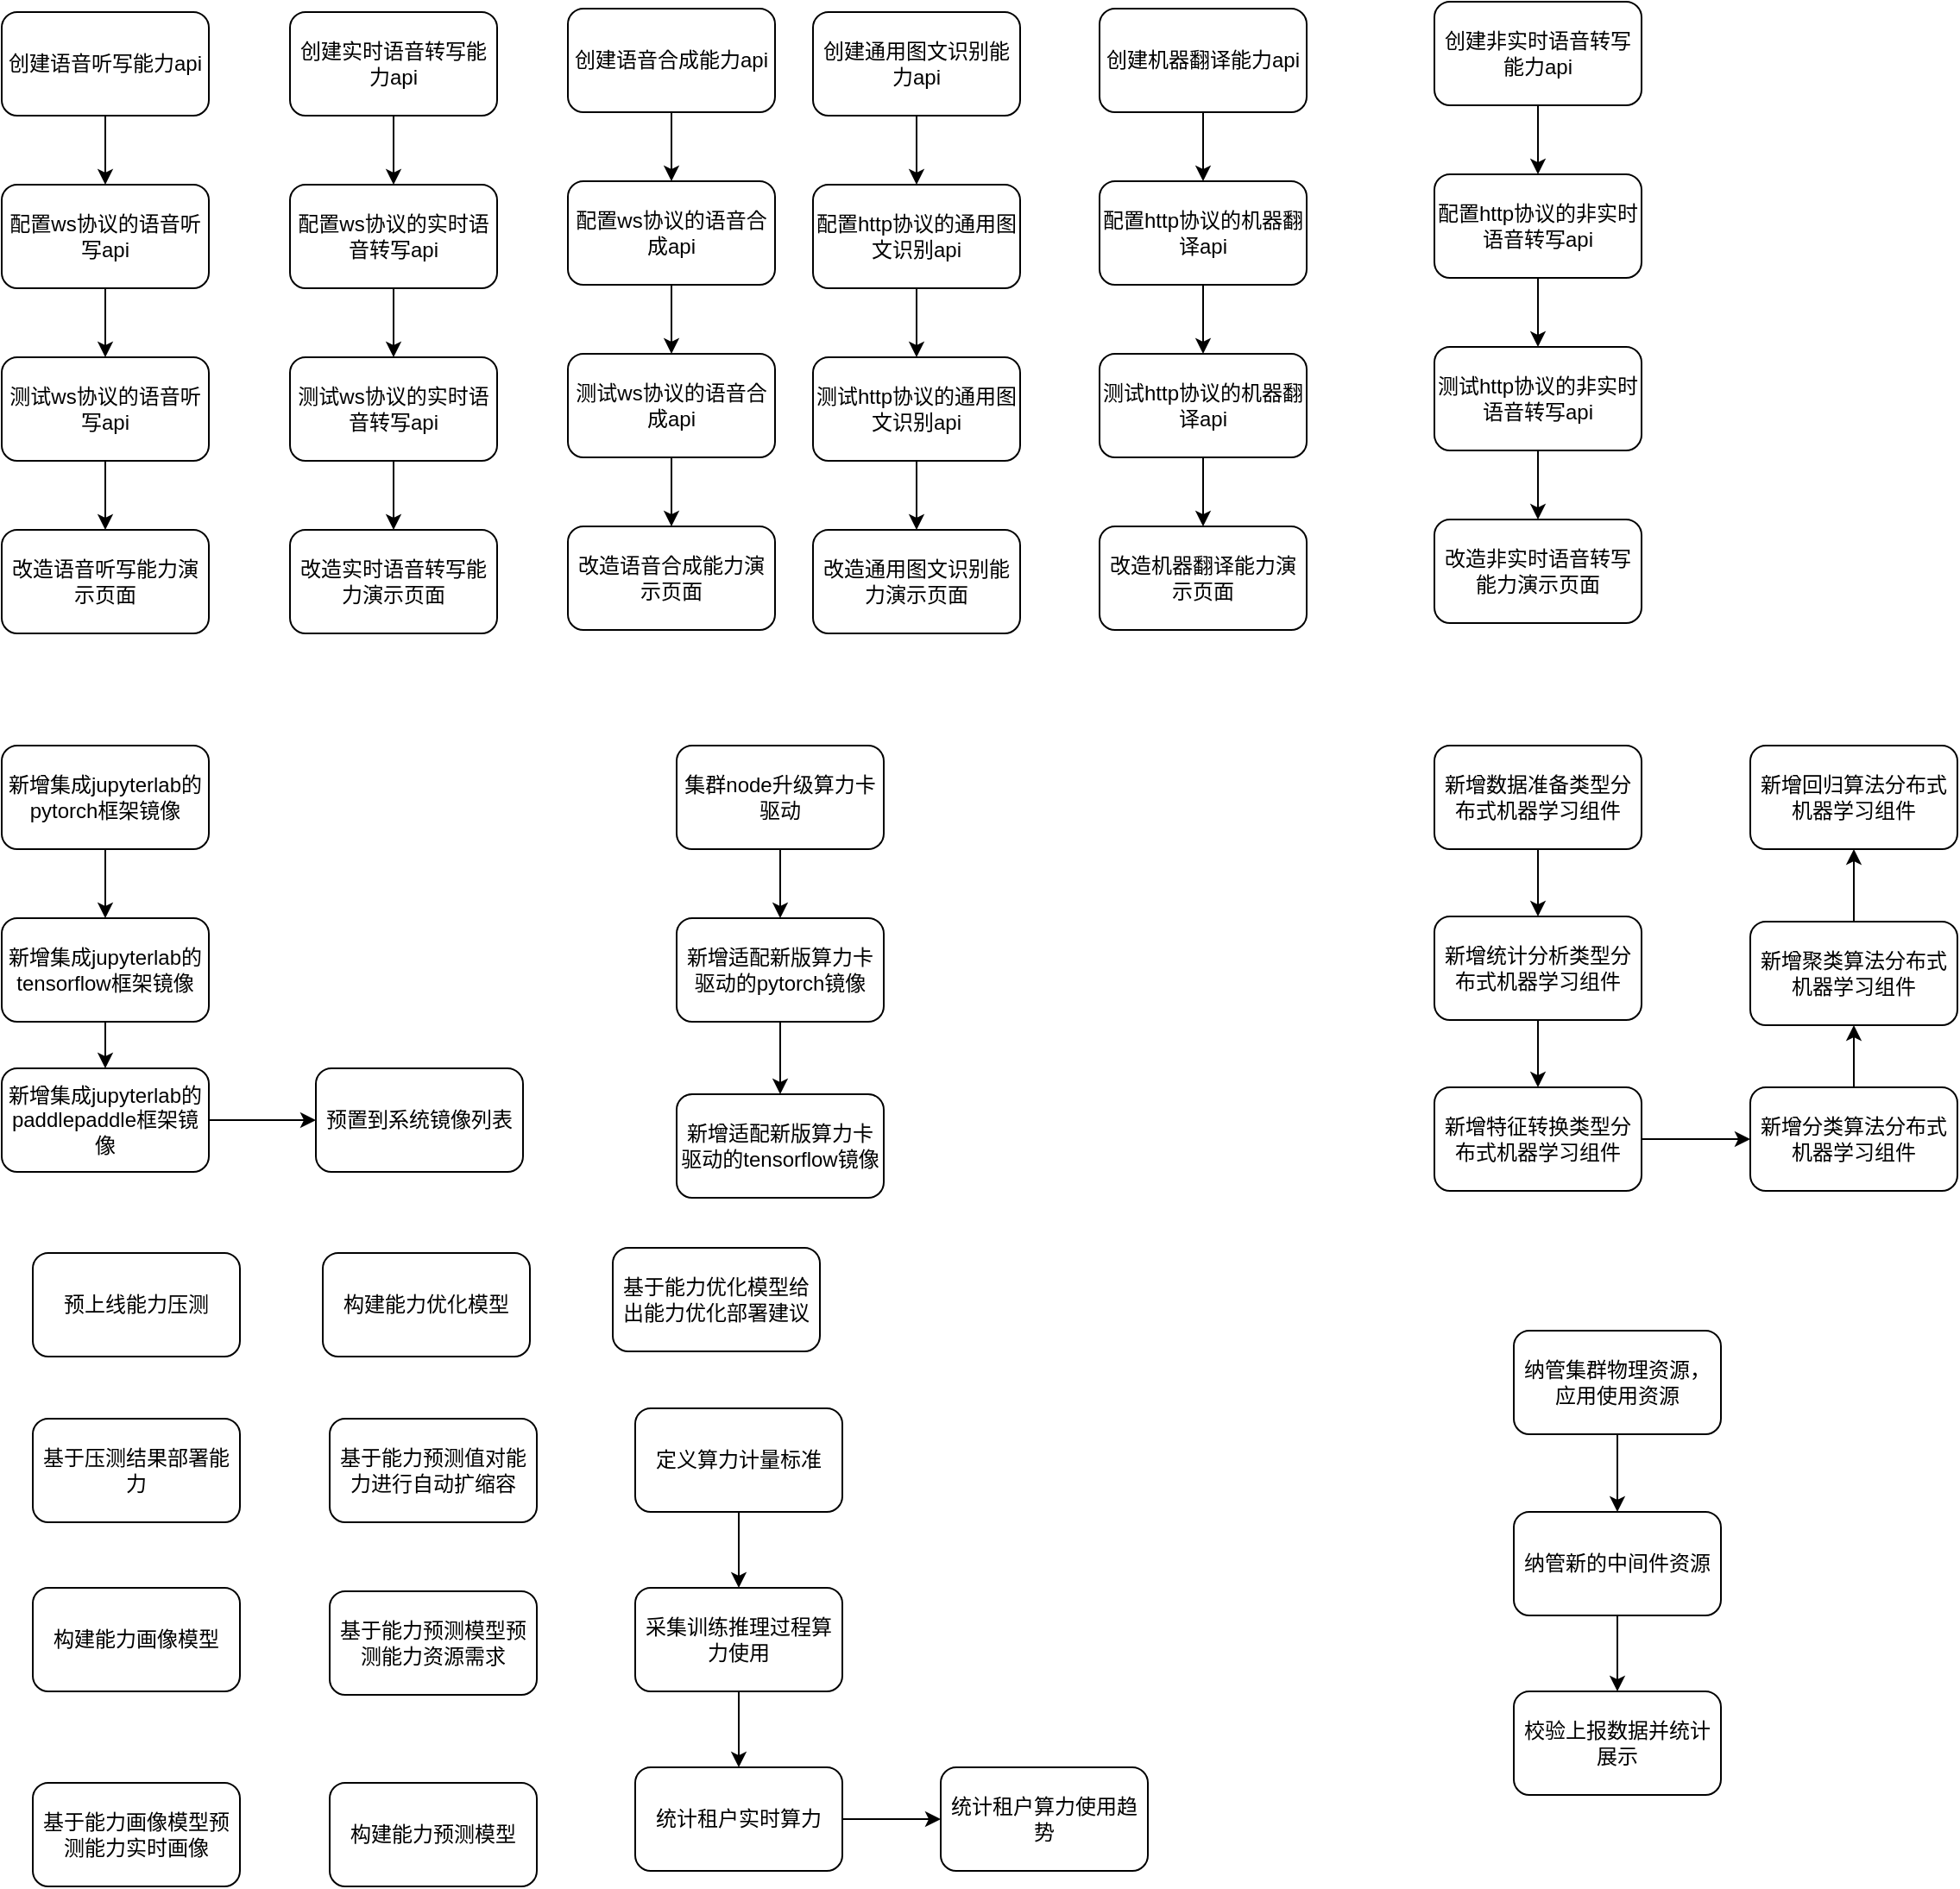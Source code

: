 <mxfile version="20.6.0" type="github">
  <diagram id="pmFFMw0CXSncJ6qstrio" name="第 1 页">
    <mxGraphModel dx="1038" dy="556" grid="0" gridSize="10" guides="1" tooltips="1" connect="1" arrows="1" fold="1" page="1" pageScale="1" pageWidth="827" pageHeight="1169" math="0" shadow="0">
      <root>
        <mxCell id="0" />
        <mxCell id="1" parent="0" />
        <mxCell id="fL5Yh4GL1NtFQYnabmQl-5" style="edgeStyle=orthogonalEdgeStyle;rounded=0;orthogonalLoop=1;jettySize=auto;html=1;entryX=0.5;entryY=0;entryDx=0;entryDy=0;" parent="1" source="fL5Yh4GL1NtFQYnabmQl-1" target="fL5Yh4GL1NtFQYnabmQl-2" edge="1">
          <mxGeometry relative="1" as="geometry" />
        </mxCell>
        <mxCell id="fL5Yh4GL1NtFQYnabmQl-1" value="创建语音听写能力api" style="rounded=1;whiteSpace=wrap;html=1;" parent="1" vertex="1">
          <mxGeometry x="40" y="60" width="120" height="60" as="geometry" />
        </mxCell>
        <mxCell id="fL5Yh4GL1NtFQYnabmQl-6" style="edgeStyle=orthogonalEdgeStyle;rounded=0;orthogonalLoop=1;jettySize=auto;html=1;entryX=0.5;entryY=0;entryDx=0;entryDy=0;" parent="1" source="fL5Yh4GL1NtFQYnabmQl-2" target="fL5Yh4GL1NtFQYnabmQl-3" edge="1">
          <mxGeometry relative="1" as="geometry" />
        </mxCell>
        <mxCell id="fL5Yh4GL1NtFQYnabmQl-2" value="配置ws协议的语音听写api" style="rounded=1;whiteSpace=wrap;html=1;" parent="1" vertex="1">
          <mxGeometry x="40" y="160" width="120" height="60" as="geometry" />
        </mxCell>
        <mxCell id="fL5Yh4GL1NtFQYnabmQl-7" style="edgeStyle=orthogonalEdgeStyle;rounded=0;orthogonalLoop=1;jettySize=auto;html=1;entryX=0.5;entryY=0;entryDx=0;entryDy=0;" parent="1" source="fL5Yh4GL1NtFQYnabmQl-3" target="fL5Yh4GL1NtFQYnabmQl-4" edge="1">
          <mxGeometry relative="1" as="geometry" />
        </mxCell>
        <mxCell id="fL5Yh4GL1NtFQYnabmQl-3" value="测试ws协议的语音听写api" style="rounded=1;whiteSpace=wrap;html=1;" parent="1" vertex="1">
          <mxGeometry x="40" y="260" width="120" height="60" as="geometry" />
        </mxCell>
        <mxCell id="fL5Yh4GL1NtFQYnabmQl-4" value="改造语音听写能力演示页面" style="rounded=1;whiteSpace=wrap;html=1;" parent="1" vertex="1">
          <mxGeometry x="40" y="360" width="120" height="60" as="geometry" />
        </mxCell>
        <mxCell id="fL5Yh4GL1NtFQYnabmQl-8" style="edgeStyle=orthogonalEdgeStyle;rounded=0;orthogonalLoop=1;jettySize=auto;html=1;entryX=0.5;entryY=0;entryDx=0;entryDy=0;" parent="1" source="fL5Yh4GL1NtFQYnabmQl-9" target="fL5Yh4GL1NtFQYnabmQl-11" edge="1">
          <mxGeometry relative="1" as="geometry" />
        </mxCell>
        <mxCell id="fL5Yh4GL1NtFQYnabmQl-9" value="创建实时语音转写能力api" style="rounded=1;whiteSpace=wrap;html=1;" parent="1" vertex="1">
          <mxGeometry x="207" y="60" width="120" height="60" as="geometry" />
        </mxCell>
        <mxCell id="fL5Yh4GL1NtFQYnabmQl-10" style="edgeStyle=orthogonalEdgeStyle;rounded=0;orthogonalLoop=1;jettySize=auto;html=1;entryX=0.5;entryY=0;entryDx=0;entryDy=0;" parent="1" source="fL5Yh4GL1NtFQYnabmQl-11" target="fL5Yh4GL1NtFQYnabmQl-13" edge="1">
          <mxGeometry relative="1" as="geometry" />
        </mxCell>
        <mxCell id="fL5Yh4GL1NtFQYnabmQl-11" value="配置ws协议的实时语音转写api" style="rounded=1;whiteSpace=wrap;html=1;" parent="1" vertex="1">
          <mxGeometry x="207" y="160" width="120" height="60" as="geometry" />
        </mxCell>
        <mxCell id="fL5Yh4GL1NtFQYnabmQl-12" style="edgeStyle=orthogonalEdgeStyle;rounded=0;orthogonalLoop=1;jettySize=auto;html=1;entryX=0.5;entryY=0;entryDx=0;entryDy=0;" parent="1" source="fL5Yh4GL1NtFQYnabmQl-13" target="fL5Yh4GL1NtFQYnabmQl-14" edge="1">
          <mxGeometry relative="1" as="geometry" />
        </mxCell>
        <mxCell id="fL5Yh4GL1NtFQYnabmQl-13" value="测试ws协议的实时语音转写api" style="rounded=1;whiteSpace=wrap;html=1;" parent="1" vertex="1">
          <mxGeometry x="207" y="260" width="120" height="60" as="geometry" />
        </mxCell>
        <mxCell id="fL5Yh4GL1NtFQYnabmQl-14" value="改造实时语音转写能力演示页面" style="rounded=1;whiteSpace=wrap;html=1;" parent="1" vertex="1">
          <mxGeometry x="207" y="360" width="120" height="60" as="geometry" />
        </mxCell>
        <mxCell id="fL5Yh4GL1NtFQYnabmQl-15" style="edgeStyle=orthogonalEdgeStyle;rounded=0;orthogonalLoop=1;jettySize=auto;html=1;entryX=0.5;entryY=0;entryDx=0;entryDy=0;" parent="1" source="fL5Yh4GL1NtFQYnabmQl-16" target="fL5Yh4GL1NtFQYnabmQl-18" edge="1">
          <mxGeometry relative="1" as="geometry" />
        </mxCell>
        <mxCell id="fL5Yh4GL1NtFQYnabmQl-16" value="创建通用图文识别能力api" style="rounded=1;whiteSpace=wrap;html=1;" parent="1" vertex="1">
          <mxGeometry x="510" y="60" width="120" height="60" as="geometry" />
        </mxCell>
        <mxCell id="fL5Yh4GL1NtFQYnabmQl-17" style="edgeStyle=orthogonalEdgeStyle;rounded=0;orthogonalLoop=1;jettySize=auto;html=1;entryX=0.5;entryY=0;entryDx=0;entryDy=0;" parent="1" source="fL5Yh4GL1NtFQYnabmQl-18" target="fL5Yh4GL1NtFQYnabmQl-20" edge="1">
          <mxGeometry relative="1" as="geometry" />
        </mxCell>
        <mxCell id="fL5Yh4GL1NtFQYnabmQl-18" value="配置http协议的通用图文识别api" style="rounded=1;whiteSpace=wrap;html=1;" parent="1" vertex="1">
          <mxGeometry x="510" y="160" width="120" height="60" as="geometry" />
        </mxCell>
        <mxCell id="fL5Yh4GL1NtFQYnabmQl-19" style="edgeStyle=orthogonalEdgeStyle;rounded=0;orthogonalLoop=1;jettySize=auto;html=1;entryX=0.5;entryY=0;entryDx=0;entryDy=0;" parent="1" source="fL5Yh4GL1NtFQYnabmQl-20" target="fL5Yh4GL1NtFQYnabmQl-21" edge="1">
          <mxGeometry relative="1" as="geometry" />
        </mxCell>
        <mxCell id="fL5Yh4GL1NtFQYnabmQl-20" value="测试http协议的通用图文识别api" style="rounded=1;whiteSpace=wrap;html=1;" parent="1" vertex="1">
          <mxGeometry x="510" y="260" width="120" height="60" as="geometry" />
        </mxCell>
        <mxCell id="fL5Yh4GL1NtFQYnabmQl-21" value="改造通用图文识别能力演示页面" style="rounded=1;whiteSpace=wrap;html=1;" parent="1" vertex="1">
          <mxGeometry x="510" y="360" width="120" height="60" as="geometry" />
        </mxCell>
        <mxCell id="fL5Yh4GL1NtFQYnabmQl-22" style="edgeStyle=orthogonalEdgeStyle;rounded=0;orthogonalLoop=1;jettySize=auto;html=1;entryX=0.5;entryY=0;entryDx=0;entryDy=0;" parent="1" source="fL5Yh4GL1NtFQYnabmQl-23" target="fL5Yh4GL1NtFQYnabmQl-25" edge="1">
          <mxGeometry relative="1" as="geometry" />
        </mxCell>
        <mxCell id="fL5Yh4GL1NtFQYnabmQl-23" value="创建语音合成能力api" style="rounded=1;whiteSpace=wrap;html=1;" parent="1" vertex="1">
          <mxGeometry x="368" y="58" width="120" height="60" as="geometry" />
        </mxCell>
        <mxCell id="fL5Yh4GL1NtFQYnabmQl-24" style="edgeStyle=orthogonalEdgeStyle;rounded=0;orthogonalLoop=1;jettySize=auto;html=1;entryX=0.5;entryY=0;entryDx=0;entryDy=0;" parent="1" source="fL5Yh4GL1NtFQYnabmQl-25" target="fL5Yh4GL1NtFQYnabmQl-27" edge="1">
          <mxGeometry relative="1" as="geometry" />
        </mxCell>
        <mxCell id="fL5Yh4GL1NtFQYnabmQl-25" value="配置ws协议的语音合成api" style="rounded=1;whiteSpace=wrap;html=1;" parent="1" vertex="1">
          <mxGeometry x="368" y="158" width="120" height="60" as="geometry" />
        </mxCell>
        <mxCell id="fL5Yh4GL1NtFQYnabmQl-26" style="edgeStyle=orthogonalEdgeStyle;rounded=0;orthogonalLoop=1;jettySize=auto;html=1;entryX=0.5;entryY=0;entryDx=0;entryDy=0;" parent="1" source="fL5Yh4GL1NtFQYnabmQl-27" target="fL5Yh4GL1NtFQYnabmQl-28" edge="1">
          <mxGeometry relative="1" as="geometry" />
        </mxCell>
        <mxCell id="fL5Yh4GL1NtFQYnabmQl-27" value="测试ws协议的语音合成api" style="rounded=1;whiteSpace=wrap;html=1;" parent="1" vertex="1">
          <mxGeometry x="368" y="258" width="120" height="60" as="geometry" />
        </mxCell>
        <mxCell id="fL5Yh4GL1NtFQYnabmQl-28" value="改造语音合成能力演示页面" style="rounded=1;whiteSpace=wrap;html=1;" parent="1" vertex="1">
          <mxGeometry x="368" y="358" width="120" height="60" as="geometry" />
        </mxCell>
        <mxCell id="fL5Yh4GL1NtFQYnabmQl-29" style="edgeStyle=orthogonalEdgeStyle;rounded=0;orthogonalLoop=1;jettySize=auto;html=1;entryX=0.5;entryY=0;entryDx=0;entryDy=0;" parent="1" source="fL5Yh4GL1NtFQYnabmQl-30" target="fL5Yh4GL1NtFQYnabmQl-32" edge="1">
          <mxGeometry relative="1" as="geometry" />
        </mxCell>
        <mxCell id="fL5Yh4GL1NtFQYnabmQl-30" value="创建机器翻译能力api" style="rounded=1;whiteSpace=wrap;html=1;" parent="1" vertex="1">
          <mxGeometry x="676" y="58" width="120" height="60" as="geometry" />
        </mxCell>
        <mxCell id="fL5Yh4GL1NtFQYnabmQl-31" style="edgeStyle=orthogonalEdgeStyle;rounded=0;orthogonalLoop=1;jettySize=auto;html=1;entryX=0.5;entryY=0;entryDx=0;entryDy=0;" parent="1" source="fL5Yh4GL1NtFQYnabmQl-32" target="fL5Yh4GL1NtFQYnabmQl-34" edge="1">
          <mxGeometry relative="1" as="geometry" />
        </mxCell>
        <mxCell id="fL5Yh4GL1NtFQYnabmQl-32" value="配置http协议的机器翻译api" style="rounded=1;whiteSpace=wrap;html=1;" parent="1" vertex="1">
          <mxGeometry x="676" y="158" width="120" height="60" as="geometry" />
        </mxCell>
        <mxCell id="fL5Yh4GL1NtFQYnabmQl-33" style="edgeStyle=orthogonalEdgeStyle;rounded=0;orthogonalLoop=1;jettySize=auto;html=1;entryX=0.5;entryY=0;entryDx=0;entryDy=0;" parent="1" source="fL5Yh4GL1NtFQYnabmQl-34" target="fL5Yh4GL1NtFQYnabmQl-35" edge="1">
          <mxGeometry relative="1" as="geometry" />
        </mxCell>
        <mxCell id="fL5Yh4GL1NtFQYnabmQl-34" value="测试http协议的机器翻译api" style="rounded=1;whiteSpace=wrap;html=1;" parent="1" vertex="1">
          <mxGeometry x="676" y="258" width="120" height="60" as="geometry" />
        </mxCell>
        <mxCell id="fL5Yh4GL1NtFQYnabmQl-35" value="改造机器翻译能力演示页面" style="rounded=1;whiteSpace=wrap;html=1;" parent="1" vertex="1">
          <mxGeometry x="676" y="358" width="120" height="60" as="geometry" />
        </mxCell>
        <mxCell id="fL5Yh4GL1NtFQYnabmQl-36" style="edgeStyle=orthogonalEdgeStyle;rounded=0;orthogonalLoop=1;jettySize=auto;html=1;entryX=0.5;entryY=0;entryDx=0;entryDy=0;" parent="1" source="fL5Yh4GL1NtFQYnabmQl-37" target="fL5Yh4GL1NtFQYnabmQl-39" edge="1">
          <mxGeometry relative="1" as="geometry" />
        </mxCell>
        <mxCell id="fL5Yh4GL1NtFQYnabmQl-37" value="创建非实时语音转写能力api" style="rounded=1;whiteSpace=wrap;html=1;" parent="1" vertex="1">
          <mxGeometry x="870" y="54" width="120" height="60" as="geometry" />
        </mxCell>
        <mxCell id="fL5Yh4GL1NtFQYnabmQl-38" style="edgeStyle=orthogonalEdgeStyle;rounded=0;orthogonalLoop=1;jettySize=auto;html=1;entryX=0.5;entryY=0;entryDx=0;entryDy=0;" parent="1" source="fL5Yh4GL1NtFQYnabmQl-39" target="fL5Yh4GL1NtFQYnabmQl-41" edge="1">
          <mxGeometry relative="1" as="geometry" />
        </mxCell>
        <mxCell id="fL5Yh4GL1NtFQYnabmQl-39" value="配置http协议的非实时语音转写api" style="rounded=1;whiteSpace=wrap;html=1;" parent="1" vertex="1">
          <mxGeometry x="870" y="154" width="120" height="60" as="geometry" />
        </mxCell>
        <mxCell id="fL5Yh4GL1NtFQYnabmQl-40" style="edgeStyle=orthogonalEdgeStyle;rounded=0;orthogonalLoop=1;jettySize=auto;html=1;entryX=0.5;entryY=0;entryDx=0;entryDy=0;" parent="1" source="fL5Yh4GL1NtFQYnabmQl-41" target="fL5Yh4GL1NtFQYnabmQl-42" edge="1">
          <mxGeometry relative="1" as="geometry" />
        </mxCell>
        <mxCell id="fL5Yh4GL1NtFQYnabmQl-41" value="测试http协议的非实时语音转写api" style="rounded=1;whiteSpace=wrap;html=1;" parent="1" vertex="1">
          <mxGeometry x="870" y="254" width="120" height="60" as="geometry" />
        </mxCell>
        <mxCell id="fL5Yh4GL1NtFQYnabmQl-42" value="改造非实时语音转写能力演示页面" style="rounded=1;whiteSpace=wrap;html=1;" parent="1" vertex="1">
          <mxGeometry x="870" y="354" width="120" height="60" as="geometry" />
        </mxCell>
        <mxCell id="fL5Yh4GL1NtFQYnabmQl-46" style="edgeStyle=orthogonalEdgeStyle;rounded=0;orthogonalLoop=1;jettySize=auto;html=1;entryX=0.5;entryY=0;entryDx=0;entryDy=0;" parent="1" source="fL5Yh4GL1NtFQYnabmQl-43" target="fL5Yh4GL1NtFQYnabmQl-44" edge="1">
          <mxGeometry relative="1" as="geometry" />
        </mxCell>
        <mxCell id="fL5Yh4GL1NtFQYnabmQl-43" value="新增集成jupyterlab的pytorch框架镜像" style="rounded=1;whiteSpace=wrap;html=1;" parent="1" vertex="1">
          <mxGeometry x="40" y="485" width="120" height="60" as="geometry" />
        </mxCell>
        <mxCell id="fL5Yh4GL1NtFQYnabmQl-47" style="edgeStyle=orthogonalEdgeStyle;rounded=0;orthogonalLoop=1;jettySize=auto;html=1;" parent="1" source="fL5Yh4GL1NtFQYnabmQl-44" target="fL5Yh4GL1NtFQYnabmQl-45" edge="1">
          <mxGeometry relative="1" as="geometry" />
        </mxCell>
        <mxCell id="fL5Yh4GL1NtFQYnabmQl-44" value="新增集成jupyterlab的tensorflow框架镜像" style="rounded=1;whiteSpace=wrap;html=1;" parent="1" vertex="1">
          <mxGeometry x="40" y="585" width="120" height="60" as="geometry" />
        </mxCell>
        <mxCell id="fL5Yh4GL1NtFQYnabmQl-49" value="" style="edgeStyle=orthogonalEdgeStyle;rounded=0;orthogonalLoop=1;jettySize=auto;html=1;" parent="1" source="fL5Yh4GL1NtFQYnabmQl-45" target="fL5Yh4GL1NtFQYnabmQl-48" edge="1">
          <mxGeometry relative="1" as="geometry" />
        </mxCell>
        <mxCell id="fL5Yh4GL1NtFQYnabmQl-45" value="新增集成jupyterlab的paddlepaddle框架镜像" style="rounded=1;whiteSpace=wrap;html=1;" parent="1" vertex="1">
          <mxGeometry x="40" y="672" width="120" height="60" as="geometry" />
        </mxCell>
        <mxCell id="fL5Yh4GL1NtFQYnabmQl-48" value="预置到系统镜像列表" style="whiteSpace=wrap;html=1;rounded=1;" parent="1" vertex="1">
          <mxGeometry x="222" y="672" width="120" height="60" as="geometry" />
        </mxCell>
        <mxCell id="fL5Yh4GL1NtFQYnabmQl-52" style="edgeStyle=orthogonalEdgeStyle;rounded=0;orthogonalLoop=1;jettySize=auto;html=1;" parent="1" source="fL5Yh4GL1NtFQYnabmQl-50" target="fL5Yh4GL1NtFQYnabmQl-51" edge="1">
          <mxGeometry relative="1" as="geometry" />
        </mxCell>
        <mxCell id="fL5Yh4GL1NtFQYnabmQl-50" value="集群node升级算力卡驱动" style="rounded=1;whiteSpace=wrap;html=1;" parent="1" vertex="1">
          <mxGeometry x="431" y="485" width="120" height="60" as="geometry" />
        </mxCell>
        <mxCell id="fL5Yh4GL1NtFQYnabmQl-55" value="" style="edgeStyle=orthogonalEdgeStyle;rounded=0;orthogonalLoop=1;jettySize=auto;html=1;" parent="1" source="fL5Yh4GL1NtFQYnabmQl-51" target="fL5Yh4GL1NtFQYnabmQl-54" edge="1">
          <mxGeometry relative="1" as="geometry" />
        </mxCell>
        <mxCell id="fL5Yh4GL1NtFQYnabmQl-51" value="新增适配新版算力卡驱动的pytorch镜像" style="whiteSpace=wrap;html=1;rounded=1;" parent="1" vertex="1">
          <mxGeometry x="431" y="585" width="120" height="60" as="geometry" />
        </mxCell>
        <mxCell id="fL5Yh4GL1NtFQYnabmQl-54" value="新增适配新版算力卡驱动的tensorflow镜像" style="whiteSpace=wrap;html=1;rounded=1;" parent="1" vertex="1">
          <mxGeometry x="431" y="687" width="120" height="60" as="geometry" />
        </mxCell>
        <mxCell id="fL5Yh4GL1NtFQYnabmQl-66" style="edgeStyle=orthogonalEdgeStyle;rounded=0;orthogonalLoop=1;jettySize=auto;html=1;entryX=0.5;entryY=0;entryDx=0;entryDy=0;" parent="1" source="fL5Yh4GL1NtFQYnabmQl-56" target="fL5Yh4GL1NtFQYnabmQl-57" edge="1">
          <mxGeometry relative="1" as="geometry" />
        </mxCell>
        <mxCell id="fL5Yh4GL1NtFQYnabmQl-56" value="新增数据准备类型分布式机器学习组件" style="rounded=1;whiteSpace=wrap;html=1;" parent="1" vertex="1">
          <mxGeometry x="870" y="485" width="120" height="60" as="geometry" />
        </mxCell>
        <mxCell id="fL5Yh4GL1NtFQYnabmQl-59" value="" style="edgeStyle=orthogonalEdgeStyle;rounded=0;orthogonalLoop=1;jettySize=auto;html=1;" parent="1" source="fL5Yh4GL1NtFQYnabmQl-57" target="fL5Yh4GL1NtFQYnabmQl-58" edge="1">
          <mxGeometry relative="1" as="geometry" />
        </mxCell>
        <mxCell id="fL5Yh4GL1NtFQYnabmQl-57" value="新增统计分析类型分布式机器学习组件" style="whiteSpace=wrap;html=1;rounded=1;" parent="1" vertex="1">
          <mxGeometry x="870" y="584" width="120" height="60" as="geometry" />
        </mxCell>
        <mxCell id="fL5Yh4GL1NtFQYnabmQl-61" value="" style="edgeStyle=orthogonalEdgeStyle;rounded=0;orthogonalLoop=1;jettySize=auto;html=1;" parent="1" source="fL5Yh4GL1NtFQYnabmQl-58" target="fL5Yh4GL1NtFQYnabmQl-60" edge="1">
          <mxGeometry relative="1" as="geometry" />
        </mxCell>
        <mxCell id="fL5Yh4GL1NtFQYnabmQl-58" value="新增特征转换类型分布式机器学习组件" style="whiteSpace=wrap;html=1;rounded=1;" parent="1" vertex="1">
          <mxGeometry x="870" y="683" width="120" height="60" as="geometry" />
        </mxCell>
        <mxCell id="fL5Yh4GL1NtFQYnabmQl-63" value="" style="edgeStyle=orthogonalEdgeStyle;rounded=0;orthogonalLoop=1;jettySize=auto;html=1;" parent="1" source="fL5Yh4GL1NtFQYnabmQl-60" target="fL5Yh4GL1NtFQYnabmQl-62" edge="1">
          <mxGeometry relative="1" as="geometry" />
        </mxCell>
        <mxCell id="fL5Yh4GL1NtFQYnabmQl-60" value="新增分类算法分布式机器学习组件" style="whiteSpace=wrap;html=1;rounded=1;" parent="1" vertex="1">
          <mxGeometry x="1053" y="683" width="120" height="60" as="geometry" />
        </mxCell>
        <mxCell id="fL5Yh4GL1NtFQYnabmQl-65" value="" style="edgeStyle=orthogonalEdgeStyle;rounded=0;orthogonalLoop=1;jettySize=auto;html=1;" parent="1" source="fL5Yh4GL1NtFQYnabmQl-62" target="fL5Yh4GL1NtFQYnabmQl-64" edge="1">
          <mxGeometry relative="1" as="geometry" />
        </mxCell>
        <mxCell id="fL5Yh4GL1NtFQYnabmQl-62" value="新增聚类算法分布式机器学习组件" style="whiteSpace=wrap;html=1;rounded=1;" parent="1" vertex="1">
          <mxGeometry x="1053" y="587" width="120" height="60" as="geometry" />
        </mxCell>
        <mxCell id="fL5Yh4GL1NtFQYnabmQl-64" value="新增回归算法分布式机器学习组件" style="whiteSpace=wrap;html=1;rounded=1;" parent="1" vertex="1">
          <mxGeometry x="1053" y="485" width="120" height="60" as="geometry" />
        </mxCell>
        <mxCell id="fL5Yh4GL1NtFQYnabmQl-67" value="预上线能力压测" style="rounded=1;whiteSpace=wrap;html=1;" parent="1" vertex="1">
          <mxGeometry x="58" y="779" width="120" height="60" as="geometry" />
        </mxCell>
        <mxCell id="fL5Yh4GL1NtFQYnabmQl-68" value="基于压测结果部署能力" style="rounded=1;whiteSpace=wrap;html=1;" parent="1" vertex="1">
          <mxGeometry x="58" y="875" width="120" height="60" as="geometry" />
        </mxCell>
        <mxCell id="fL5Yh4GL1NtFQYnabmQl-69" value="构建能力画像模型" style="rounded=1;whiteSpace=wrap;html=1;" parent="1" vertex="1">
          <mxGeometry x="58" y="973" width="120" height="60" as="geometry" />
        </mxCell>
        <mxCell id="fL5Yh4GL1NtFQYnabmQl-70" value="构建能力预测模型" style="rounded=1;whiteSpace=wrap;html=1;" parent="1" vertex="1">
          <mxGeometry x="230" y="1086" width="120" height="60" as="geometry" />
        </mxCell>
        <mxCell id="fL5Yh4GL1NtFQYnabmQl-71" value="基于能力画像模型预测能力实时画像" style="rounded=1;whiteSpace=wrap;html=1;" parent="1" vertex="1">
          <mxGeometry x="58" y="1086" width="120" height="60" as="geometry" />
        </mxCell>
        <mxCell id="fL5Yh4GL1NtFQYnabmQl-72" value="基于能力预测模型预测能力资源需求" style="rounded=1;whiteSpace=wrap;html=1;" parent="1" vertex="1">
          <mxGeometry x="230" y="975" width="120" height="60" as="geometry" />
        </mxCell>
        <mxCell id="fL5Yh4GL1NtFQYnabmQl-73" value="基于能力预测值对能力进行自动扩缩容" style="rounded=1;whiteSpace=wrap;html=1;" parent="1" vertex="1">
          <mxGeometry x="230" y="875" width="120" height="60" as="geometry" />
        </mxCell>
        <mxCell id="fL5Yh4GL1NtFQYnabmQl-74" value="构建能力优化模型" style="rounded=1;whiteSpace=wrap;html=1;" parent="1" vertex="1">
          <mxGeometry x="226" y="779" width="120" height="60" as="geometry" />
        </mxCell>
        <mxCell id="fL5Yh4GL1NtFQYnabmQl-75" value="基于能力优化模型给出能力优化部署建议" style="rounded=1;whiteSpace=wrap;html=1;" parent="1" vertex="1">
          <mxGeometry x="394" y="776" width="120" height="60" as="geometry" />
        </mxCell>
        <mxCell id="6oHkwWjcjdLw82aPovhM-3" value="" style="edgeStyle=orthogonalEdgeStyle;rounded=0;orthogonalLoop=1;jettySize=auto;html=1;" parent="1" source="6oHkwWjcjdLw82aPovhM-1" target="6oHkwWjcjdLw82aPovhM-2" edge="1">
          <mxGeometry relative="1" as="geometry" />
        </mxCell>
        <mxCell id="6oHkwWjcjdLw82aPovhM-1" value="纳管集群物理资源，应用使用资源" style="rounded=1;whiteSpace=wrap;html=1;" parent="1" vertex="1">
          <mxGeometry x="916" y="824" width="120" height="60" as="geometry" />
        </mxCell>
        <mxCell id="6oHkwWjcjdLw82aPovhM-5" value="" style="edgeStyle=orthogonalEdgeStyle;rounded=0;orthogonalLoop=1;jettySize=auto;html=1;" parent="1" source="6oHkwWjcjdLw82aPovhM-2" target="6oHkwWjcjdLw82aPovhM-4" edge="1">
          <mxGeometry relative="1" as="geometry" />
        </mxCell>
        <mxCell id="6oHkwWjcjdLw82aPovhM-2" value="纳管新的中间件资源" style="whiteSpace=wrap;html=1;rounded=1;" parent="1" vertex="1">
          <mxGeometry x="916" y="929" width="120" height="60" as="geometry" />
        </mxCell>
        <mxCell id="6oHkwWjcjdLw82aPovhM-4" value="校验上报数据并统计展示" style="whiteSpace=wrap;html=1;rounded=1;" parent="1" vertex="1">
          <mxGeometry x="916" y="1033" width="120" height="60" as="geometry" />
        </mxCell>
        <mxCell id="6oHkwWjcjdLw82aPovhM-8" value="" style="edgeStyle=orthogonalEdgeStyle;rounded=0;orthogonalLoop=1;jettySize=auto;html=1;" parent="1" source="6oHkwWjcjdLw82aPovhM-6" target="6oHkwWjcjdLw82aPovhM-7" edge="1">
          <mxGeometry relative="1" as="geometry" />
        </mxCell>
        <mxCell id="6oHkwWjcjdLw82aPovhM-6" value="定义算力计量标准" style="rounded=1;whiteSpace=wrap;html=1;" parent="1" vertex="1">
          <mxGeometry x="407" y="869" width="120" height="60" as="geometry" />
        </mxCell>
        <mxCell id="6oHkwWjcjdLw82aPovhM-10" value="" style="edgeStyle=orthogonalEdgeStyle;rounded=0;orthogonalLoop=1;jettySize=auto;html=1;" parent="1" source="6oHkwWjcjdLw82aPovhM-7" target="6oHkwWjcjdLw82aPovhM-9" edge="1">
          <mxGeometry relative="1" as="geometry" />
        </mxCell>
        <mxCell id="6oHkwWjcjdLw82aPovhM-7" value="采集训练推理过程算力使用" style="whiteSpace=wrap;html=1;rounded=1;" parent="1" vertex="1">
          <mxGeometry x="407" y="973" width="120" height="60" as="geometry" />
        </mxCell>
        <mxCell id="6oHkwWjcjdLw82aPovhM-12" value="" style="edgeStyle=orthogonalEdgeStyle;rounded=0;orthogonalLoop=1;jettySize=auto;html=1;" parent="1" source="6oHkwWjcjdLw82aPovhM-9" target="6oHkwWjcjdLw82aPovhM-11" edge="1">
          <mxGeometry relative="1" as="geometry" />
        </mxCell>
        <mxCell id="6oHkwWjcjdLw82aPovhM-9" value="统计租户实时算力" style="whiteSpace=wrap;html=1;rounded=1;" parent="1" vertex="1">
          <mxGeometry x="407" y="1077" width="120" height="60" as="geometry" />
        </mxCell>
        <mxCell id="6oHkwWjcjdLw82aPovhM-11" value="统计租户算力使用趋势" style="whiteSpace=wrap;html=1;rounded=1;" parent="1" vertex="1">
          <mxGeometry x="584" y="1077" width="120" height="60" as="geometry" />
        </mxCell>
      </root>
    </mxGraphModel>
  </diagram>
</mxfile>
